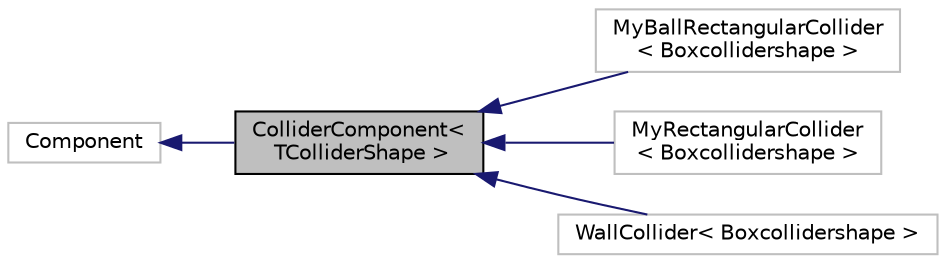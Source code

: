 digraph "ColliderComponent&lt; TColliderShape &gt;"
{
 // LATEX_PDF_SIZE
  edge [fontname="Helvetica",fontsize="10",labelfontname="Helvetica",labelfontsize="10"];
  node [fontname="Helvetica",fontsize="10",shape=record];
  rankdir="LR";
  Node1 [label="ColliderComponent\<\l TColliderShape \>",height=0.2,width=0.4,color="black", fillcolor="grey75", style="filled", fontcolor="black",tooltip=" "];
  Node2 -> Node1 [dir="back",color="midnightblue",fontsize="10",style="solid",fontname="Helvetica"];
  Node2 [label="Component",height=0.2,width=0.4,color="grey75", fillcolor="white", style="filled",URL="$class_component.html",tooltip=" "];
  Node1 -> Node3 [dir="back",color="midnightblue",fontsize="10",style="solid",fontname="Helvetica"];
  Node3 [label="MyBallRectangularCollider\l\< Boxcollidershape \>",height=0.2,width=0.4,color="grey75", fillcolor="white", style="filled",URL="$struct_my_ball_rectangular_collider.html",tooltip=" "];
  Node1 -> Node4 [dir="back",color="midnightblue",fontsize="10",style="solid",fontname="Helvetica"];
  Node4 [label="MyRectangularCollider\l\< Boxcollidershape \>",height=0.2,width=0.4,color="grey75", fillcolor="white", style="filled",URL="$struct_my_rectangular_collider.html",tooltip=" "];
  Node1 -> Node5 [dir="back",color="midnightblue",fontsize="10",style="solid",fontname="Helvetica"];
  Node5 [label="WallCollider\< Boxcollidershape \>",height=0.2,width=0.4,color="grey75", fillcolor="white", style="filled",URL="$struct_wall_collider.html",tooltip=" "];
}
